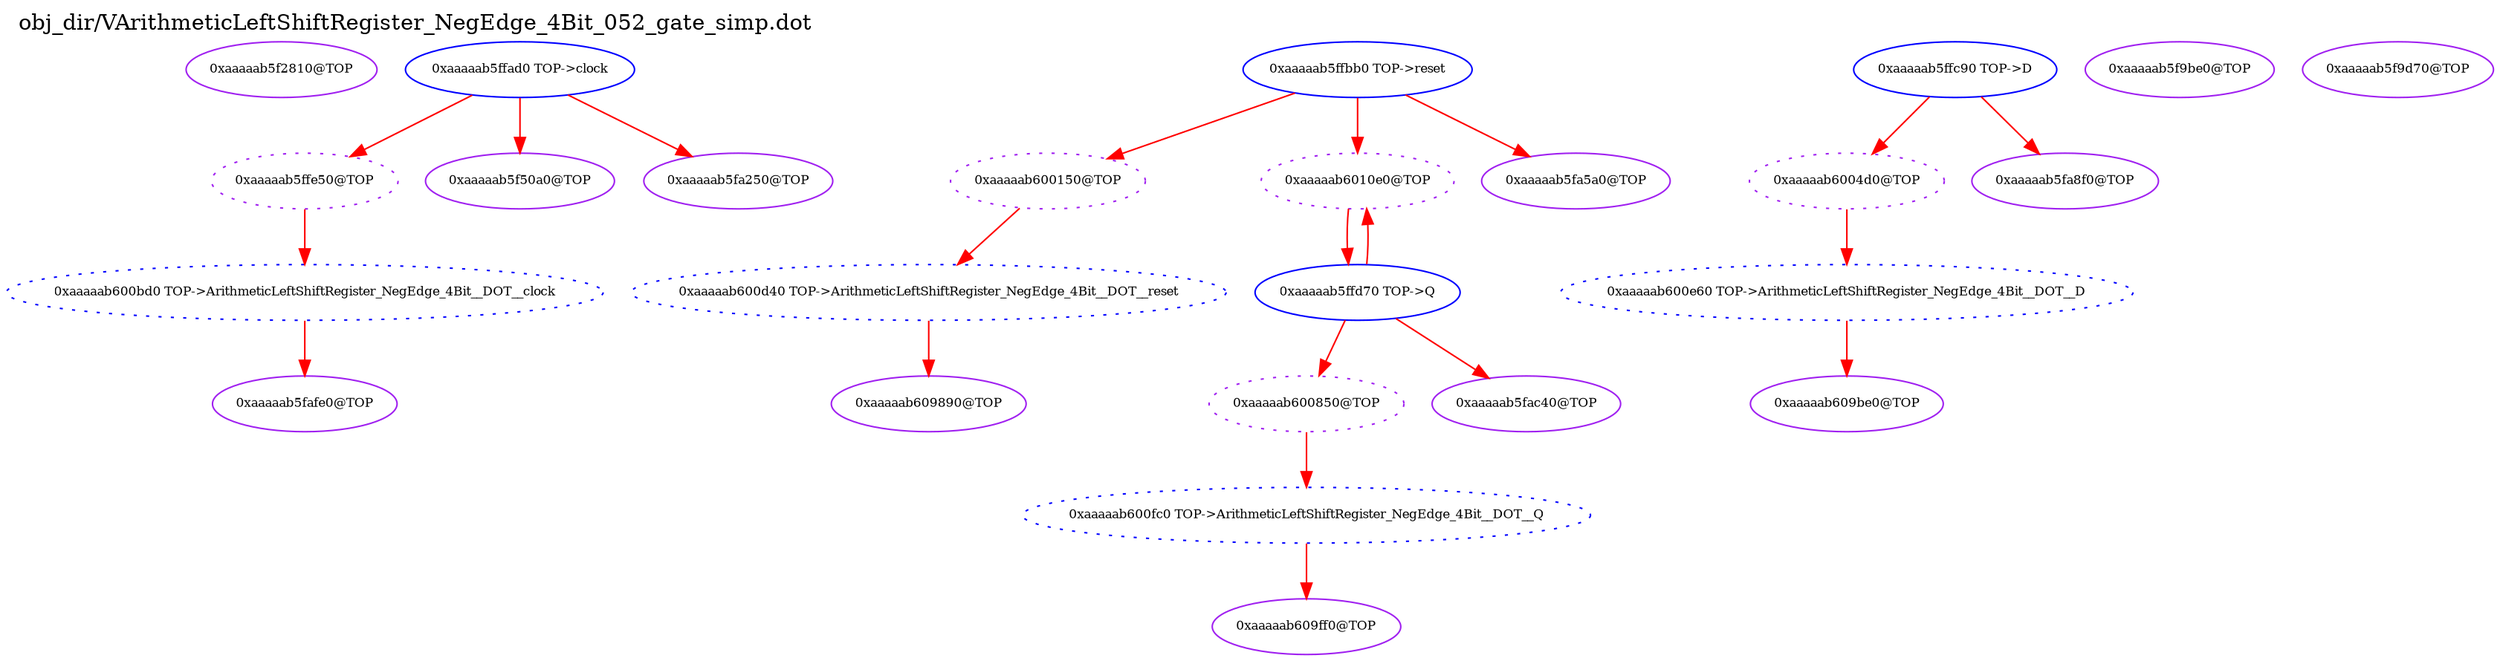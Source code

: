 digraph v3graph {
	graph	[label="obj_dir/VArithmeticLeftShiftRegister_NegEdge_4Bit_052_gate_simp.dot",
		 labelloc=t, labeljust=l,
		 //size="7.5,10",
		 rankdir=TB];
	n0	[fontsize=8 label="0xaaaaab5f2810@TOP", color=purple];
	n1	[fontsize=8 label="0xaaaaab5ffe50@TOP", color=purple, style=dotted];
	n2	[fontsize=8 label="0xaaaaab5ffad0 TOP->clock", color=blue];
	n3	[fontsize=8 label="0xaaaaab600bd0 TOP->ArithmeticLeftShiftRegister_NegEdge_4Bit__DOT__clock", color=blue, style=dotted];
	n4	[fontsize=8 label="0xaaaaab600150@TOP", color=purple, style=dotted];
	n5	[fontsize=8 label="0xaaaaab5ffbb0 TOP->reset", color=blue];
	n6	[fontsize=8 label="0xaaaaab600d40 TOP->ArithmeticLeftShiftRegister_NegEdge_4Bit__DOT__reset", color=blue, style=dotted];
	n7	[fontsize=8 label="0xaaaaab6004d0@TOP", color=purple, style=dotted];
	n8	[fontsize=8 label="0xaaaaab5ffc90 TOP->D", color=blue];
	n9	[fontsize=8 label="0xaaaaab600e60 TOP->ArithmeticLeftShiftRegister_NegEdge_4Bit__DOT__D", color=blue, style=dotted];
	n10	[fontsize=8 label="0xaaaaab600850@TOP", color=purple, style=dotted];
	n11	[fontsize=8 label="0xaaaaab5ffd70 TOP->Q", color=blue];
	n12	[fontsize=8 label="0xaaaaab600fc0 TOP->ArithmeticLeftShiftRegister_NegEdge_4Bit__DOT__Q", color=blue, style=dotted];
	n13	[fontsize=8 label="0xaaaaab5f50a0@TOP", color=purple];
	n14	[fontsize=8 label="0xaaaaab6010e0@TOP", color=purple, style=dotted];
	n15	[fontsize=8 label="0xaaaaab5f9be0@TOP", color=purple];
	n16	[fontsize=8 label="0xaaaaab5f9d70@TOP", color=purple];
	n17	[fontsize=8 label="0xaaaaab5fa250@TOP", color=purple];
	n18	[fontsize=8 label="0xaaaaab5fa5a0@TOP", color=purple];
	n19	[fontsize=8 label="0xaaaaab5fa8f0@TOP", color=purple];
	n20	[fontsize=8 label="0xaaaaab5fac40@TOP", color=purple];
	n21	[fontsize=8 label="0xaaaaab5fafe0@TOP", color=purple];
	n22	[fontsize=8 label="0xaaaaab609890@TOP", color=purple];
	n23	[fontsize=8 label="0xaaaaab609be0@TOP", color=purple];
	n24	[fontsize=8 label="0xaaaaab609ff0@TOP", color=purple];
	n1 -> n3 [fontsize=8 label="" weight=1 color=red];
	n2 -> n1 [fontsize=8 label="" weight=1 color=red];
	n2 -> n13 [fontsize=8 label="" weight=1 color=red];
	n2 -> n17 [fontsize=8 label="" weight=1 color=red];
	n3 -> n21 [fontsize=8 label="" weight=1 color=red];
	n4 -> n6 [fontsize=8 label="" weight=1 color=red];
	n5 -> n4 [fontsize=8 label="" weight=1 color=red];
	n5 -> n14 [fontsize=8 label="" weight=1 color=red];
	n5 -> n18 [fontsize=8 label="" weight=1 color=red];
	n6 -> n22 [fontsize=8 label="" weight=1 color=red];
	n7 -> n9 [fontsize=8 label="" weight=1 color=red];
	n8 -> n7 [fontsize=8 label="" weight=1 color=red];
	n8 -> n19 [fontsize=8 label="" weight=1 color=red];
	n9 -> n23 [fontsize=8 label="" weight=1 color=red];
	n10 -> n12 [fontsize=8 label="" weight=1 color=red];
	n11 -> n10 [fontsize=8 label="" weight=1 color=red];
	n11 -> n14 [fontsize=8 label="" weight=1 color=red];
	n11 -> n20 [fontsize=8 label="" weight=1 color=red];
	n12 -> n24 [fontsize=8 label="" weight=1 color=red];
	n14 -> n11 [fontsize=8 label="" weight=1 color=red];
}
